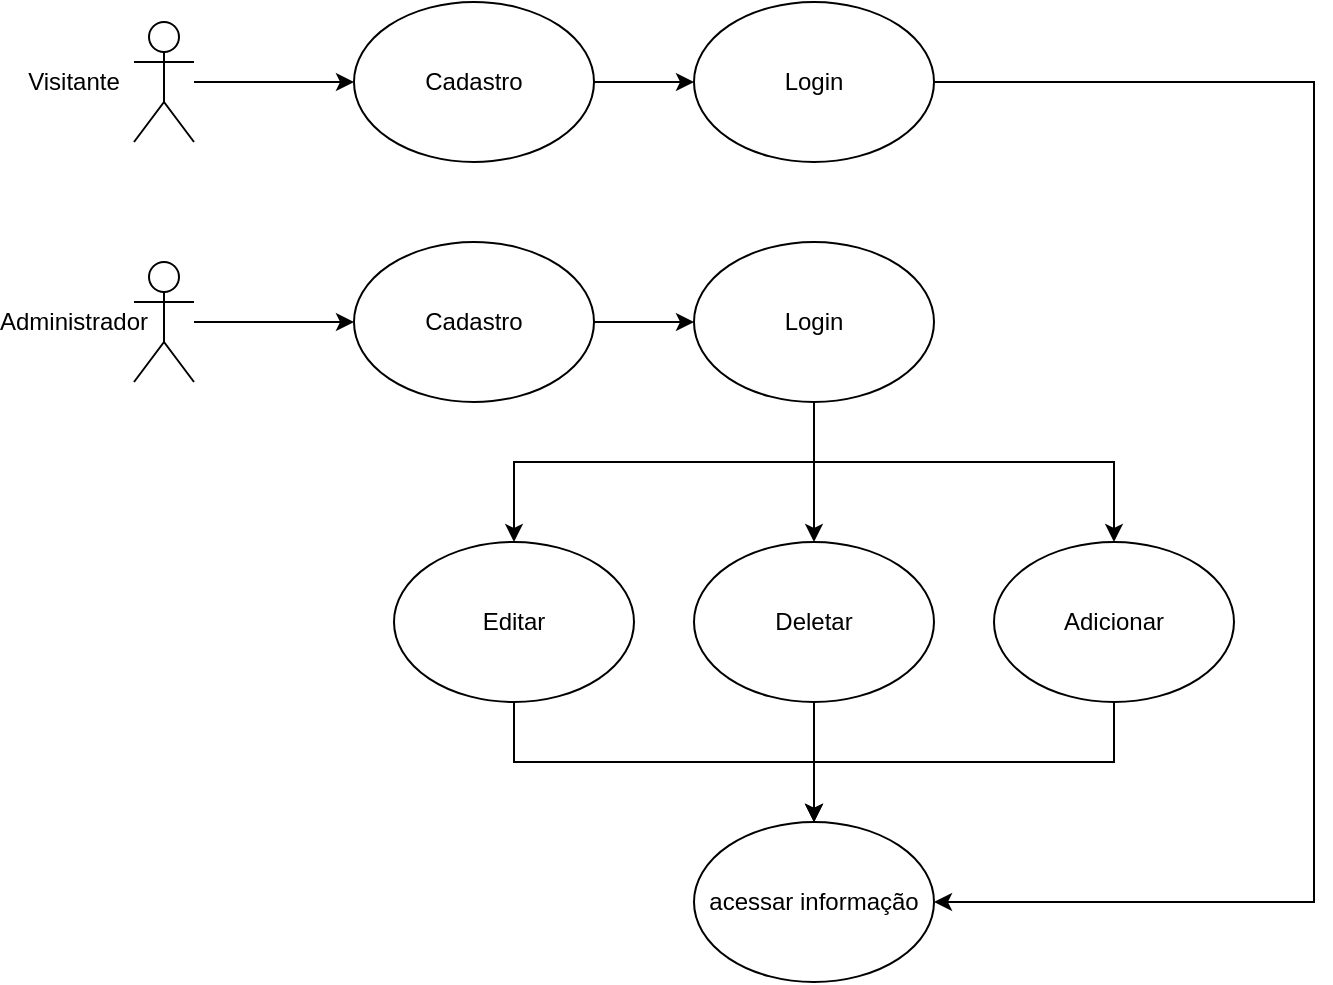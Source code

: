 <mxfile version="26.1.1">
  <diagram name="Página-1" id="ymQRvEdoMM0CcYWLhSdG">
    <mxGraphModel dx="1434" dy="774" grid="1" gridSize="10" guides="1" tooltips="1" connect="1" arrows="1" fold="1" page="1" pageScale="1" pageWidth="827" pageHeight="1169" math="0" shadow="0">
      <root>
        <mxCell id="0" />
        <mxCell id="1" parent="0" />
        <mxCell id="qcq_NtTniwF-tJxEM014-54" value="" style="edgeStyle=orthogonalEdgeStyle;rounded=0;orthogonalLoop=1;jettySize=auto;html=1;" edge="1" parent="1" source="qcq_NtTniwF-tJxEM014-1" target="qcq_NtTniwF-tJxEM014-12">
          <mxGeometry relative="1" as="geometry" />
        </mxCell>
        <mxCell id="qcq_NtTniwF-tJxEM014-1" value="" style="shape=umlActor;verticalLabelPosition=bottom;verticalAlign=top;html=1;outlineConnect=0;textShadow=0;shadow=0;" vertex="1" parent="1">
          <mxGeometry x="150" y="250" width="30" height="60" as="geometry" />
        </mxCell>
        <mxCell id="qcq_NtTniwF-tJxEM014-56" value="" style="edgeStyle=orthogonalEdgeStyle;rounded=0;orthogonalLoop=1;jettySize=auto;html=1;" edge="1" parent="1" source="qcq_NtTniwF-tJxEM014-2" target="qcq_NtTniwF-tJxEM014-51">
          <mxGeometry relative="1" as="geometry" />
        </mxCell>
        <mxCell id="qcq_NtTniwF-tJxEM014-2" value="" style="shape=umlActor;verticalLabelPosition=bottom;verticalAlign=top;html=1;outlineConnect=0;" vertex="1" parent="1">
          <mxGeometry x="150" y="370" width="30" height="60" as="geometry" />
        </mxCell>
        <mxCell id="qcq_NtTniwF-tJxEM014-71" style="edgeStyle=orthogonalEdgeStyle;rounded=0;orthogonalLoop=1;jettySize=auto;html=1;entryX=1;entryY=0.5;entryDx=0;entryDy=0;" edge="1" parent="1" source="qcq_NtTniwF-tJxEM014-4" target="qcq_NtTniwF-tJxEM014-17">
          <mxGeometry relative="1" as="geometry">
            <Array as="points">
              <mxPoint x="740" y="280" />
              <mxPoint x="740" y="690" />
            </Array>
          </mxGeometry>
        </mxCell>
        <mxCell id="qcq_NtTniwF-tJxEM014-4" value="Login" style="ellipse;whiteSpace=wrap;html=1;" vertex="1" parent="1">
          <mxGeometry x="430" y="240" width="120" height="80" as="geometry" />
        </mxCell>
        <mxCell id="qcq_NtTniwF-tJxEM014-55" value="" style="edgeStyle=orthogonalEdgeStyle;rounded=0;orthogonalLoop=1;jettySize=auto;html=1;" edge="1" parent="1" source="qcq_NtTniwF-tJxEM014-12" target="qcq_NtTniwF-tJxEM014-4">
          <mxGeometry relative="1" as="geometry" />
        </mxCell>
        <mxCell id="qcq_NtTniwF-tJxEM014-12" value="Cadastro" style="ellipse;whiteSpace=wrap;html=1;" vertex="1" parent="1">
          <mxGeometry x="260" y="240" width="120" height="80" as="geometry" />
        </mxCell>
        <mxCell id="qcq_NtTniwF-tJxEM014-17" value="acessar informação" style="ellipse;whiteSpace=wrap;html=1;" vertex="1" parent="1">
          <mxGeometry x="430" y="650" width="120" height="80" as="geometry" />
        </mxCell>
        <mxCell id="qcq_NtTniwF-tJxEM014-68" style="edgeStyle=orthogonalEdgeStyle;rounded=0;orthogonalLoop=1;jettySize=auto;html=1;" edge="1" parent="1" source="qcq_NtTniwF-tJxEM014-18" target="qcq_NtTniwF-tJxEM014-17">
          <mxGeometry relative="1" as="geometry">
            <Array as="points">
              <mxPoint x="340" y="620" />
              <mxPoint x="490" y="620" />
            </Array>
          </mxGeometry>
        </mxCell>
        <mxCell id="qcq_NtTniwF-tJxEM014-18" value="Editar" style="ellipse;whiteSpace=wrap;html=1;" vertex="1" parent="1">
          <mxGeometry x="280" y="510" width="120" height="80" as="geometry" />
        </mxCell>
        <mxCell id="qcq_NtTniwF-tJxEM014-33" value="Administrador" style="text;html=1;align=center;verticalAlign=middle;whiteSpace=wrap;rounded=0;" vertex="1" parent="1">
          <mxGeometry x="90" y="385" width="60" height="30" as="geometry" />
        </mxCell>
        <mxCell id="qcq_NtTniwF-tJxEM014-70" style="edgeStyle=orthogonalEdgeStyle;rounded=0;orthogonalLoop=1;jettySize=auto;html=1;entryX=0.5;entryY=0;entryDx=0;entryDy=0;" edge="1" parent="1" source="qcq_NtTniwF-tJxEM014-36" target="qcq_NtTniwF-tJxEM014-17">
          <mxGeometry relative="1" as="geometry">
            <Array as="points">
              <mxPoint x="640" y="620" />
              <mxPoint x="490" y="620" />
            </Array>
          </mxGeometry>
        </mxCell>
        <mxCell id="qcq_NtTniwF-tJxEM014-36" value="Adicionar" style="ellipse;whiteSpace=wrap;html=1;" vertex="1" parent="1">
          <mxGeometry x="580" y="510" width="120" height="80" as="geometry" />
        </mxCell>
        <mxCell id="qcq_NtTniwF-tJxEM014-69" style="edgeStyle=orthogonalEdgeStyle;rounded=0;orthogonalLoop=1;jettySize=auto;html=1;" edge="1" parent="1" source="qcq_NtTniwF-tJxEM014-37" target="qcq_NtTniwF-tJxEM014-17">
          <mxGeometry relative="1" as="geometry" />
        </mxCell>
        <mxCell id="qcq_NtTniwF-tJxEM014-37" value="Deletar" style="ellipse;whiteSpace=wrap;html=1;" vertex="1" parent="1">
          <mxGeometry x="430" y="510" width="120" height="80" as="geometry" />
        </mxCell>
        <mxCell id="qcq_NtTniwF-tJxEM014-41" value="Visitante" style="text;html=1;align=center;verticalAlign=middle;whiteSpace=wrap;rounded=0;" vertex="1" parent="1">
          <mxGeometry x="90" y="265" width="60" height="30" as="geometry" />
        </mxCell>
        <mxCell id="qcq_NtTniwF-tJxEM014-57" value="" style="edgeStyle=orthogonalEdgeStyle;rounded=0;orthogonalLoop=1;jettySize=auto;html=1;" edge="1" parent="1" source="qcq_NtTniwF-tJxEM014-51" target="qcq_NtTniwF-tJxEM014-52">
          <mxGeometry relative="1" as="geometry" />
        </mxCell>
        <mxCell id="qcq_NtTniwF-tJxEM014-51" value="Cadastro" style="ellipse;whiteSpace=wrap;html=1;" vertex="1" parent="1">
          <mxGeometry x="260" y="360" width="120" height="80" as="geometry" />
        </mxCell>
        <mxCell id="qcq_NtTniwF-tJxEM014-60" style="edgeStyle=orthogonalEdgeStyle;rounded=0;orthogonalLoop=1;jettySize=auto;html=1;" edge="1" parent="1" source="qcq_NtTniwF-tJxEM014-52" target="qcq_NtTniwF-tJxEM014-37">
          <mxGeometry relative="1" as="geometry" />
        </mxCell>
        <mxCell id="qcq_NtTniwF-tJxEM014-61" style="edgeStyle=orthogonalEdgeStyle;rounded=0;orthogonalLoop=1;jettySize=auto;html=1;entryX=0.5;entryY=0;entryDx=0;entryDy=0;" edge="1" parent="1" source="qcq_NtTniwF-tJxEM014-52" target="qcq_NtTniwF-tJxEM014-18">
          <mxGeometry relative="1" as="geometry">
            <Array as="points">
              <mxPoint x="490" y="470" />
              <mxPoint x="340" y="470" />
            </Array>
          </mxGeometry>
        </mxCell>
        <mxCell id="qcq_NtTniwF-tJxEM014-63" style="edgeStyle=orthogonalEdgeStyle;rounded=0;orthogonalLoop=1;jettySize=auto;html=1;" edge="1" parent="1" source="qcq_NtTniwF-tJxEM014-52" target="qcq_NtTniwF-tJxEM014-36">
          <mxGeometry relative="1" as="geometry">
            <Array as="points">
              <mxPoint x="490" y="470" />
              <mxPoint x="640" y="470" />
            </Array>
          </mxGeometry>
        </mxCell>
        <mxCell id="qcq_NtTniwF-tJxEM014-52" value="Login" style="ellipse;whiteSpace=wrap;html=1;" vertex="1" parent="1">
          <mxGeometry x="430" y="360" width="120" height="80" as="geometry" />
        </mxCell>
      </root>
    </mxGraphModel>
  </diagram>
</mxfile>
